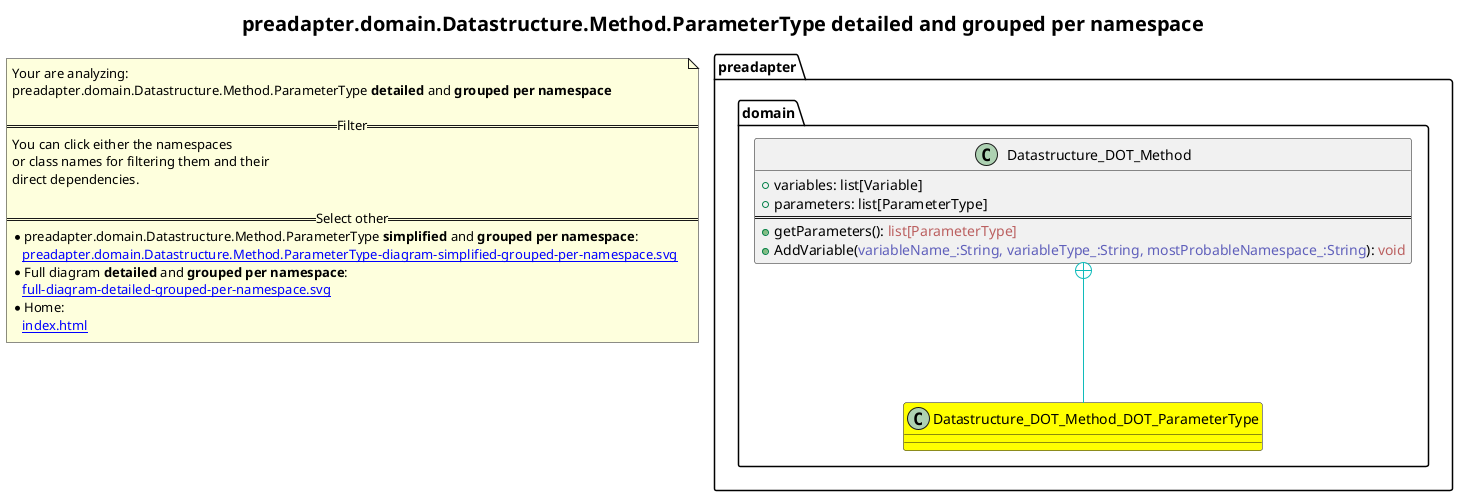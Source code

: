 @startuml
skinparam linetype ortho
title <size:20>preadapter.domain.Datastructure.Method.ParameterType **detailed** and **grouped per namespace**</size>
note "Your are analyzing:\npreadapter.domain.Datastructure.Method.ParameterType **detailed** and **grouped per namespace**\n\n==Filter==\nYou can click either the namespaces \nor class names for filtering them and their\ndirect dependencies.\n\n==Select other==\n* preadapter.domain.Datastructure.Method.ParameterType **simplified** and **grouped per namespace**:\n   [[preadapter.domain.Datastructure.Method.ParameterType-diagram-simplified-grouped-per-namespace.svg]]\n* Full diagram **detailed** and **grouped per namespace**:\n   [[full-diagram-detailed-grouped-per-namespace.svg]]\n* Home:\n   [[index.html]]" as FloatingNote
namespace preadapter [[preadapter-diagram-detailed-grouped-per-namespace.svg]] {
namespace preadapter.domain [[preadapter.domain-diagram-detailed-grouped-per-namespace.svg]] {
  class preadapter.domain.Datastructure_DOT_Method_DOT_ParameterType [[preadapter.domain.Datastructure.Method.ParameterType-diagram-detailed-grouped-per-namespace.svg]] #yellow {
  }
  class preadapter.domain.Datastructure_DOT_Method [[preadapter.domain.Datastructure.Method-diagram-detailed-grouped-per-namespace.svg]]  {
    + variables: list[Variable]
    + parameters: list[ParameterType]
==
    + getParameters(<font color="6060BB"></font>): <font color="BB6060">list[ParameterType]</font>
    + AddVariable(<font color="6060BB">variableName_:String, variableType_:String, mostProbableNamespace_:String</font>): <font color="BB6060">void</font>
  }
'Compared namespace preadapter.domain [[preadapter.domain-diagram-detailed-grouped-per-namespace.svg]] { with last element of   }
' Closing all previous_sub_namespace_list namespace None because file analysis is finished.
' Closing namespace domain
}
' Closing namespace preadapter
}
 ' *************************************** 
 ' *************************************** 
 ' *************************************** 
' Class relations extracted from namespace:
' preadapter.domain
preadapter.domain.Datastructure_DOT_Method +-[#10BBBB]- preadapter.domain.Datastructure_DOT_Method_DOT_ParameterType 
@enduml